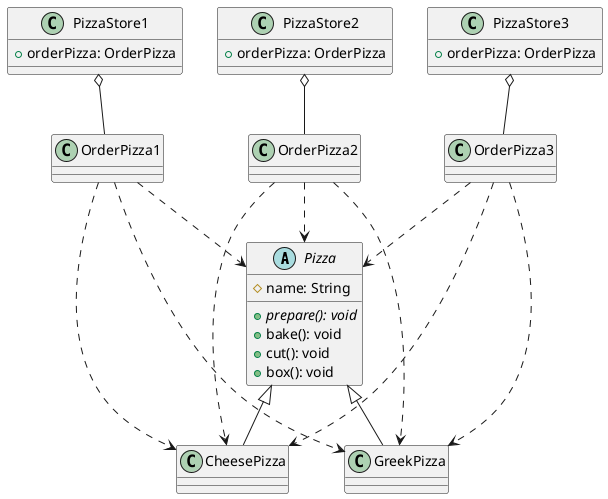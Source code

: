 @startuml

abstract class Pizza {
    # name: String
    + {abstract} prepare(): void
    + bake(): void
    + cut(): void
    + box(): void
}
class CheesePizza
class GreekPizza
class OrderPizza1
class OrderPizza2
class OrderPizza3
class PizzaStore1 {
    + orderPizza: OrderPizza
}
class PizzaStore2 {
    + orderPizza: OrderPizza
}
class PizzaStore3 {
    + orderPizza: OrderPizza
}

Pizza <|-- CheesePizza
Pizza <|-- GreekPizza

OrderPizza1 ..> Pizza
OrderPizza1 ..> CheesePizza
OrderPizza1 ..> GreekPizza

OrderPizza2 ..> Pizza
OrderPizza2 ..> CheesePizza
OrderPizza2 ..> GreekPizza

OrderPizza3 ..> Pizza
OrderPizza3 ..> CheesePizza
OrderPizza3 ..> GreekPizza

PizzaStore1 o-- OrderPizza1
PizzaStore2 o-- OrderPizza2
PizzaStore3 o-- OrderPizza3

@enduml